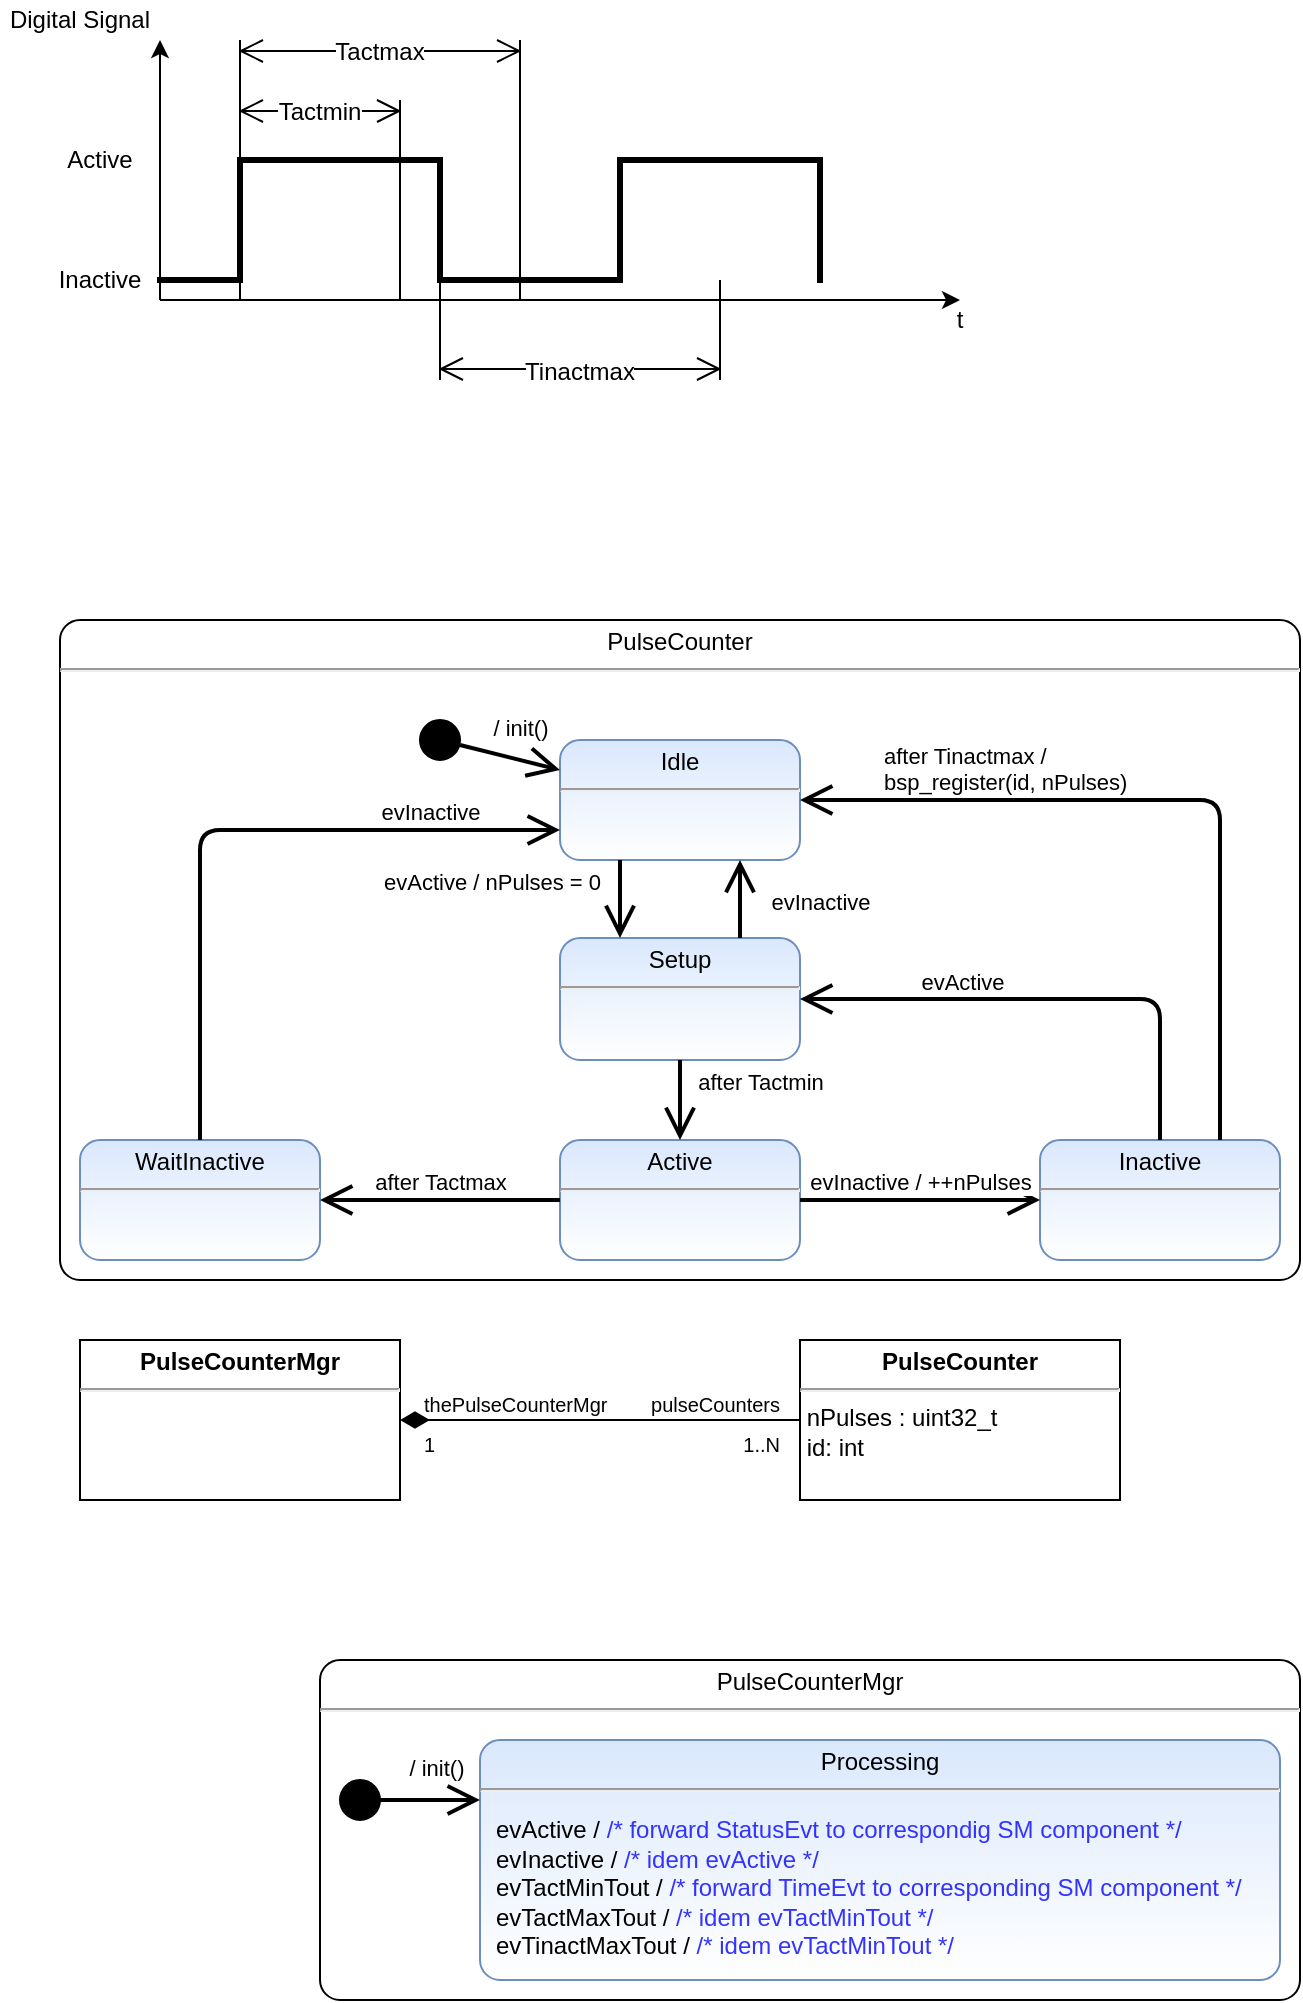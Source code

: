 <mxfile version="13.0.3" type="device" pages="2"><diagram id="6TqbDWIQQRtX0uS8JpAb" name="PulseCounter-Statemachine"><mxGraphModel dx="1102" dy="552" grid="1" gridSize="10" guides="1" tooltips="1" connect="1" arrows="1" fold="1" page="1" pageScale="1" pageWidth="850" pageHeight="1100" math="0" shadow="0"><root><mxCell id="0"/><mxCell id="1" parent="0"/><mxCell id="DSSY3M9oJ26Wfj2_ejqq-8" value="&lt;p style=&quot;margin: 0px ; margin-top: 4px ; text-align: center&quot;&gt;PulseCounterMgr&lt;/p&gt;&lt;hr&gt;&lt;p&gt;&lt;/p&gt;&lt;p style=&quot;margin: 0px ; margin-left: 8px ; text-align: left&quot;&gt;&lt;br&gt;&lt;/p&gt;" style="shape=mxgraph.sysml.simpleState;html=1;overflow=fill;whiteSpace=wrap;align=center;strokeWidth=1;fillColor=#ffffff;" parent="1" vertex="1"><mxGeometry x="160" y="840" width="490" height="170" as="geometry"/></mxCell><mxCell id="6n6SnR56SyumKPecpUVf-60" value="&lt;p style=&quot;margin: 0px ; margin-top: 4px ; text-align: center&quot;&gt;PulseCounter&lt;/p&gt;&lt;hr&gt;&lt;p&gt;&lt;/p&gt;&lt;p style=&quot;margin: 0px ; margin-left: 8px ; text-align: left&quot;&gt;&lt;br&gt;&lt;/p&gt;" style="shape=mxgraph.sysml.simpleState;html=1;overflow=fill;whiteSpace=wrap;align=center;strokeWidth=1;" parent="1" vertex="1"><mxGeometry x="30" y="320" width="620" height="330" as="geometry"/></mxCell><mxCell id="6n6SnR56SyumKPecpUVf-1" value="&lt;p style=&quot;margin: 0px ; margin-top: 4px ; text-align: center&quot;&gt;Idle&lt;/p&gt;&lt;hr&gt;&lt;p&gt;&lt;/p&gt;&lt;p style=&quot;margin: 0px ; margin-left: 8px ; text-align: left&quot;&gt;&lt;br&gt;&lt;/p&gt;" style="shape=mxgraph.sysml.simpleState;html=1;overflow=fill;whiteSpace=wrap;align=center;fillColor=#dae8fc;strokeColor=#6c8ebf;gradientColor=#ffffff;" parent="1" vertex="1"><mxGeometry x="280" y="380" width="120" height="60" as="geometry"/></mxCell><mxCell id="6n6SnR56SyumKPecpUVf-2" value="" style="endArrow=classic;html=1;" parent="1" edge="1"><mxGeometry width="50" height="50" relative="1" as="geometry"><mxPoint x="80" y="160" as="sourcePoint"/><mxPoint x="480" y="160" as="targetPoint"/></mxGeometry></mxCell><mxCell id="6n6SnR56SyumKPecpUVf-3" value="" style="edgeStyle=elbowEdgeStyle;elbow=vertical;endArrow=classic;html=1;" parent="1" edge="1"><mxGeometry width="50" height="50" relative="1" as="geometry"><mxPoint x="80" y="160" as="sourcePoint"/><mxPoint x="80" y="30" as="targetPoint"/></mxGeometry></mxCell><mxCell id="6n6SnR56SyumKPecpUVf-24" value="Tactmin" style="shape=dimension;direction=west;whiteSpace=wrap;html=1;align=center;points=[];verticalAlign=top;spacingTop=-8;labelBackgroundColor=#ffffff" parent="1" vertex="1"><mxGeometry x="120" y="60" width="80" height="100" as="geometry"/></mxCell><mxCell id="6n6SnR56SyumKPecpUVf-26" value="Tactmax" style="shape=dimension;direction=west;whiteSpace=wrap;html=1;align=center;points=[];verticalAlign=top;spacingTop=-8;labelBackgroundColor=#ffffff" parent="1" vertex="1"><mxGeometry x="120" y="30" width="140" height="130" as="geometry"/></mxCell><mxCell id="6n6SnR56SyumKPecpUVf-32" value="" style="shape=partialRectangle;whiteSpace=wrap;html=1;top=0;left=0;fillColor=none;strokeWidth=3;" parent="1" vertex="1"><mxGeometry x="80" y="90" width="40" height="60" as="geometry"/></mxCell><mxCell id="6n6SnR56SyumKPecpUVf-33" value="" style="shape=partialRectangle;whiteSpace=wrap;html=1;top=0;left=0;fillColor=none;strokeWidth=3;flipH=1;direction=west;" parent="1" vertex="1"><mxGeometry x="120" y="90" width="100" height="60" as="geometry"/></mxCell><mxCell id="6n6SnR56SyumKPecpUVf-34" value="" style="shape=partialRectangle;whiteSpace=wrap;html=1;top=0;left=0;fillColor=none;strokeWidth=3;" parent="1" vertex="1"><mxGeometry x="220" y="90" width="90" height="60" as="geometry"/></mxCell><mxCell id="6n6SnR56SyumKPecpUVf-35" value="" style="shape=partialRectangle;whiteSpace=wrap;html=1;top=0;left=0;fillColor=none;strokeWidth=3;flipH=1;direction=west;" parent="1" vertex="1"><mxGeometry x="310" y="90" width="100" height="60" as="geometry"/></mxCell><mxCell id="6n6SnR56SyumKPecpUVf-36" value="Tinactmax" style="shape=dimension;whiteSpace=wrap;html=1;align=center;points=[];verticalAlign=bottom;spacingBottom=-5;labelBackgroundColor=#ffffff;strokeWidth=1;" parent="1" vertex="1"><mxGeometry x="220" y="150" width="140" height="50" as="geometry"/></mxCell><mxCell id="6n6SnR56SyumKPecpUVf-37" value="Digital Signal" style="text;html=1;strokeColor=none;fillColor=none;align=center;verticalAlign=middle;whiteSpace=wrap;rounded=0;" parent="1" vertex="1"><mxGeometry y="10" width="80" height="20" as="geometry"/></mxCell><mxCell id="6n6SnR56SyumKPecpUVf-38" value="t" style="text;html=1;strokeColor=none;fillColor=none;align=center;verticalAlign=middle;whiteSpace=wrap;rounded=0;" parent="1" vertex="1"><mxGeometry x="460" y="160" width="40" height="20" as="geometry"/></mxCell><mxCell id="6n6SnR56SyumKPecpUVf-39" value="&lt;p style=&quot;margin: 0px ; margin-top: 4px ; text-align: center&quot;&gt;Setup&lt;/p&gt;&lt;hr&gt;&lt;p&gt;&lt;/p&gt;&lt;p style=&quot;margin: 0px ; margin-left: 8px ; text-align: left&quot;&gt;&lt;br&gt;&lt;/p&gt;" style="shape=mxgraph.sysml.simpleState;html=1;overflow=fill;whiteSpace=wrap;align=center;fillColor=#dae8fc;strokeColor=#6c8ebf;gradientColor=#ffffff;" parent="1" vertex="1"><mxGeometry x="280" y="479" width="120" height="61" as="geometry"/></mxCell><mxCell id="6n6SnR56SyumKPecpUVf-40" value="evActive&amp;nbsp;/ nPulses = 0" style="edgeStyle=none;html=1;endArrow=open;endSize=12;strokeWidth=2;verticalAlign=bottom;entryX=0.25;entryY=0;entryDx=0;entryDy=0;entryPerimeter=0;align=left;exitX=0.25;exitY=1;exitDx=0;exitDy=0;exitPerimeter=0;" parent="1" source="6n6SnR56SyumKPecpUVf-1" target="6n6SnR56SyumKPecpUVf-39" edge="1"><mxGeometry x="0.026" y="-120" width="160" relative="1" as="geometry"><mxPoint x="310" y="400" as="sourcePoint"/><mxPoint x="500" y="400" as="targetPoint"/><mxPoint as="offset"/></mxGeometry></mxCell><mxCell id="6n6SnR56SyumKPecpUVf-41" value="" style="shape=ellipse;html=1;fillColor=#000000;fontSize=18;fontColor=#ffffff;strokeWidth=1;" parent="1" vertex="1"><mxGeometry x="210" y="370" width="20" height="20" as="geometry"/></mxCell><mxCell id="6n6SnR56SyumKPecpUVf-43" value="/ init()" style="edgeStyle=none;html=1;endArrow=open;endSize=12;strokeWidth=2;verticalAlign=bottom;entryX=0;entryY=0.25;entryDx=0;entryDy=0;entryPerimeter=0;" parent="1" source="6n6SnR56SyumKPecpUVf-41" target="6n6SnR56SyumKPecpUVf-1" edge="1"><mxGeometry x="0.129" y="7" width="160" relative="1" as="geometry"><mxPoint x="350" y="450" as="sourcePoint"/><mxPoint x="350" y="530" as="targetPoint"/><mxPoint as="offset"/></mxGeometry></mxCell><mxCell id="6n6SnR56SyumKPecpUVf-46" value="evInactive" style="edgeStyle=none;html=1;endArrow=open;endSize=12;strokeWidth=2;verticalAlign=bottom;entryX=0.75;entryY=1;entryDx=0;entryDy=0;entryPerimeter=0;exitX=0.75;exitY=0;exitDx=0;exitDy=0;exitPerimeter=0;" parent="1" source="6n6SnR56SyumKPecpUVf-39" target="6n6SnR56SyumKPecpUVf-1" edge="1"><mxGeometry x="1" y="50" width="160" relative="1" as="geometry"><mxPoint x="320" y="410" as="sourcePoint"/><mxPoint x="320" y="490" as="targetPoint"/><Array as="points"><mxPoint x="370" y="440"/></Array><mxPoint x="40" y="30" as="offset"/></mxGeometry></mxCell><mxCell id="6n6SnR56SyumKPecpUVf-47" value="Active" style="text;html=1;strokeColor=none;fillColor=none;align=center;verticalAlign=middle;whiteSpace=wrap;rounded=0;" parent="1" vertex="1"><mxGeometry x="30" y="80" width="40" height="20" as="geometry"/></mxCell><mxCell id="6n6SnR56SyumKPecpUVf-48" value="Inactive" style="text;html=1;strokeColor=none;fillColor=none;align=center;verticalAlign=middle;whiteSpace=wrap;rounded=0;" parent="1" vertex="1"><mxGeometry x="30" y="140" width="40" height="20" as="geometry"/></mxCell><mxCell id="6n6SnR56SyumKPecpUVf-49" value="&lt;p style=&quot;margin: 0px ; margin-top: 4px ; text-align: center&quot;&gt;Active&lt;/p&gt;&lt;hr&gt;&lt;p&gt;&lt;/p&gt;&lt;p style=&quot;margin: 0px ; margin-left: 8px ; text-align: left&quot;&gt;&lt;br&gt;&lt;/p&gt;" style="shape=mxgraph.sysml.simpleState;html=1;overflow=fill;whiteSpace=wrap;align=center;fillColor=#dae8fc;strokeColor=#6c8ebf;gradientColor=#ffffff;" parent="1" vertex="1"><mxGeometry x="280" y="580" width="120" height="60" as="geometry"/></mxCell><mxCell id="6n6SnR56SyumKPecpUVf-50" value="after Tactmin" style="edgeStyle=none;html=1;endArrow=open;endSize=12;strokeWidth=2;verticalAlign=bottom;" parent="1" source="6n6SnR56SyumKPecpUVf-39" target="6n6SnR56SyumKPecpUVf-49" edge="1"><mxGeometry y="40" width="160" relative="1" as="geometry"><mxPoint x="339.43" y="561" as="sourcePoint"/><mxPoint x="339.43" y="640" as="targetPoint"/><Array as="points"/><mxPoint as="offset"/></mxGeometry></mxCell><mxCell id="6n6SnR56SyumKPecpUVf-51" value="&lt;p style=&quot;margin: 0px ; margin-top: 4px ; text-align: center&quot;&gt;Inactive&lt;/p&gt;&lt;hr&gt;&lt;p&gt;&lt;/p&gt;&lt;p style=&quot;margin: 0px ; margin-left: 8px ; text-align: left&quot;&gt;&lt;br&gt;&lt;/p&gt;" style="shape=mxgraph.sysml.simpleState;html=1;overflow=fill;whiteSpace=wrap;align=center;fillColor=#dae8fc;strokeColor=#6c8ebf;gradientColor=#ffffff;" parent="1" vertex="1"><mxGeometry x="520" y="580" width="120" height="60" as="geometry"/></mxCell><mxCell id="6n6SnR56SyumKPecpUVf-52" value="evInactive / ++nPulses" style="edgeStyle=none;html=1;endArrow=open;endSize=12;strokeWidth=2;verticalAlign=bottom;entryX=0;entryY=0.5;entryDx=0;entryDy=0;entryPerimeter=0;exitX=1;exitY=0.5;exitDx=0;exitDy=0;exitPerimeter=0;" parent="1" source="6n6SnR56SyumKPecpUVf-49" target="6n6SnR56SyumKPecpUVf-51" edge="1"><mxGeometry width="160" relative="1" as="geometry"><mxPoint x="350" y="569" as="sourcePoint"/><mxPoint x="350" y="650" as="targetPoint"/><Array as="points"/><mxPoint as="offset"/></mxGeometry></mxCell><mxCell id="6n6SnR56SyumKPecpUVf-53" value="evActive" style="edgeStyle=orthogonalEdgeStyle;html=1;endArrow=open;endSize=12;strokeWidth=2;verticalAlign=bottom;entryX=1;entryY=0.5;entryDx=0;entryDy=0;entryPerimeter=0;exitX=0.5;exitY=0;exitDx=0;exitDy=0;exitPerimeter=0;" parent="1" source="6n6SnR56SyumKPecpUVf-51" target="6n6SnR56SyumKPecpUVf-39" edge="1"><mxGeometry x="0.355" width="160" relative="1" as="geometry"><mxPoint x="410" y="690" as="sourcePoint"/><mxPoint x="570" y="690" as="targetPoint"/><mxPoint as="offset"/></mxGeometry></mxCell><mxCell id="6n6SnR56SyumKPecpUVf-54" value="after Tinactmax /&lt;br&gt;bsp_register(id, nPulses)" style="edgeStyle=orthogonalEdgeStyle;html=1;endArrow=open;endSize=12;strokeWidth=2;verticalAlign=bottom;entryX=1;entryY=0.5;entryDx=0;entryDy=0;entryPerimeter=0;exitX=0.75;exitY=0;exitDx=0;exitDy=0;exitPerimeter=0;align=left;" parent="1" source="6n6SnR56SyumKPecpUVf-51" target="6n6SnR56SyumKPecpUVf-1" edge="1"><mxGeometry x="0.789" width="160" relative="1" as="geometry"><mxPoint x="630" y="650" as="sourcePoint"/><mxPoint x="410" y="529" as="targetPoint"/><mxPoint as="offset"/></mxGeometry></mxCell><mxCell id="6n6SnR56SyumKPecpUVf-55" value="&lt;p style=&quot;margin: 0px ; margin-top: 4px ; text-align: center&quot;&gt;WaitInactive&lt;/p&gt;&lt;hr&gt;&lt;p&gt;&lt;/p&gt;&lt;p style=&quot;margin: 0px ; margin-left: 8px ; text-align: left&quot;&gt;&lt;br&gt;&lt;/p&gt;" style="shape=mxgraph.sysml.simpleState;html=1;overflow=fill;whiteSpace=wrap;align=center;fillColor=#dae8fc;strokeColor=#6c8ebf;gradientColor=#ffffff;" parent="1" vertex="1"><mxGeometry x="40" y="580" width="120" height="60" as="geometry"/></mxCell><mxCell id="6n6SnR56SyumKPecpUVf-56" value="after Tactmax" style="edgeStyle=none;html=1;endArrow=open;endSize=12;strokeWidth=2;verticalAlign=bottom;exitX=0;exitY=0.5;exitDx=0;exitDy=0;exitPerimeter=0;" parent="1" source="6n6SnR56SyumKPecpUVf-49" target="6n6SnR56SyumKPecpUVf-55" edge="1"><mxGeometry width="160" relative="1" as="geometry"><mxPoint x="410" y="690" as="sourcePoint"/><mxPoint x="160" y="680" as="targetPoint"/><Array as="points"/></mxGeometry></mxCell><mxCell id="6n6SnR56SyumKPecpUVf-58" value="evInactive" style="edgeStyle=orthogonalEdgeStyle;html=1;endArrow=open;endSize=12;strokeWidth=2;verticalAlign=bottom;entryX=0;entryY=0.75;entryDx=0;entryDy=0;entryPerimeter=0;exitX=0.5;exitY=0;exitDx=0;exitDy=0;exitPerimeter=0;" parent="1" source="6n6SnR56SyumKPecpUVf-55" target="6n6SnR56SyumKPecpUVf-1" edge="1"><mxGeometry x="0.609" width="160" relative="1" as="geometry"><mxPoint x="630" y="660" as="sourcePoint"/><mxPoint x="420" y="380" as="targetPoint"/><mxPoint as="offset"/><Array as="points"><mxPoint x="100" y="425"/></Array></mxGeometry></mxCell><mxCell id="lw77oBAOJSq2TzWZtsgS-15" value="&lt;p style=&quot;margin: 0px ; margin-top: 4px ; text-align: center&quot;&gt;&lt;b&gt;PulseCounterMgr&lt;/b&gt;&lt;/p&gt;&lt;hr&gt;&lt;p style=&quot;font-size: 10px ; margin: 0px ; text-align: center&quot;&gt;&lt;/p&gt;&lt;p style=&quot;text-align: left ; font-size: 10px ; margin: 0px&quot;&gt;&lt;br&gt;&lt;/p&gt;" style="shape=rect;html=1;overflow=fill;whiteSpace=wrap;" parent="1" vertex="1"><mxGeometry x="40" y="680" width="160" height="80" as="geometry"/></mxCell><mxCell id="lw77oBAOJSq2TzWZtsgS-16" value="&lt;p style=&quot;margin: 0px ; margin-top: 4px ; text-align: center&quot;&gt;&lt;b&gt;PulseCounter&lt;/b&gt;&lt;/p&gt;&lt;hr&gt;&lt;p style=&quot;font-size: 10px ; margin: 0px ; text-align: center&quot;&gt;&lt;/p&gt;&lt;p style=&quot;text-align: left ; font-size: 10px ; margin: 0px&quot;&gt;&lt;span style=&quot;font-size: 12px&quot;&gt;&amp;nbsp;nPulses : uint32_t&lt;/span&gt;&lt;br&gt;&lt;/p&gt;&lt;p style=&quot;text-align: left ; margin: 0px&quot;&gt;&amp;nbsp;id: int&lt;/p&gt;" style="shape=rect;html=1;overflow=fill;whiteSpace=wrap;" parent="1" vertex="1"><mxGeometry x="400" y="680" width="160" height="80" as="geometry"/></mxCell><mxCell id="lw77oBAOJSq2TzWZtsgS-20" value="" style="verticalAlign=bottom;html=1;endArrow=none;edgeStyle=orthogonalEdgeStyle;startFill=1;startSize=12;startArrow=diamondThin;exitX=1;exitY=0.5;exitDx=0;exitDy=0;entryX=0;entryY=0.5;entryDx=0;entryDy=0;" parent="1" source="lw77oBAOJSq2TzWZtsgS-15" target="lw77oBAOJSq2TzWZtsgS-16" edge="1"><mxGeometry relative="1" as="geometry"><mxPoint x="210" y="719.66" as="sourcePoint"/><mxPoint x="460" y="719.66" as="targetPoint"/></mxGeometry></mxCell><mxCell id="lw77oBAOJSq2TzWZtsgS-21" value="1" style="resizable=0;html=1;align=left;verticalAlign=top;labelBackgroundColor=none;fontSize=10" parent="lw77oBAOJSq2TzWZtsgS-20" connectable="0" vertex="1"><mxGeometry x="-0.9" relative="1" as="geometry"/></mxCell><mxCell id="lw77oBAOJSq2TzWZtsgS-22" value="&lt;span style=&quot;text-align: center ; background-color: rgb(255 , 255 , 255)&quot;&gt;thePulseCounterMgr&lt;/span&gt;" style="resizable=0;html=1;align=left;verticalAlign=bottom;labelBackgroundColor=none;fontSize=10" parent="lw77oBAOJSq2TzWZtsgS-20" connectable="0" vertex="1"><mxGeometry x="-0.9" relative="1" as="geometry"/></mxCell><mxCell id="lw77oBAOJSq2TzWZtsgS-23" value="1..N" style="resizable=0;html=1;align=right;verticalAlign=top;labelBackgroundColor=none;fontSize=10" parent="lw77oBAOJSq2TzWZtsgS-20" connectable="0" vertex="1"><mxGeometry x="0.9" relative="1" as="geometry"/></mxCell><mxCell id="lw77oBAOJSq2TzWZtsgS-24" value="pulseCounters" style="resizable=0;html=1;align=right;verticalAlign=bottom;labelBackgroundColor=none;fontSize=10" parent="lw77oBAOJSq2TzWZtsgS-20" connectable="0" vertex="1"><mxGeometry x="0.9" relative="1" as="geometry"/></mxCell><mxCell id="DSSY3M9oJ26Wfj2_ejqq-4" value="&lt;p style=&quot;margin: 4px 0px 0px ; text-align: center&quot;&gt;Processing&lt;/p&gt;&lt;hr&gt;&lt;p&gt;&lt;/p&gt;&lt;p style=&quot;margin: 0px 0px 0px 8px ; text-align: left&quot;&gt;evActive / &lt;font color=&quot;#3333ff&quot;&gt;/* forward StatusEvt to correspondig SM component */&lt;/font&gt;&lt;/p&gt;&lt;p style=&quot;text-align: left ; margin: 0px 0px 0px 8px&quot;&gt;evInactive / &lt;font color=&quot;#3333ff&quot;&gt;/* idem evActive */&lt;/font&gt;&lt;br&gt;&lt;/p&gt;&lt;p style=&quot;margin: 0px 0px 0px 8px ; text-align: left&quot;&gt;evTactMinTout / &lt;font color=&quot;#3333ff&quot;&gt;/* forward TimeEvt to corresponding SM component */&lt;/font&gt;&lt;br&gt;&lt;/p&gt;&lt;p style=&quot;margin: 0px 0px 0px 8px ; text-align: left&quot;&gt;evTactMaxTout / &lt;font color=&quot;#3333ff&quot;&gt;/* idem evTactMinTout */&lt;/font&gt;&lt;br&gt;&lt;/p&gt;&lt;p style=&quot;margin: 0px 0px 0px 8px ; text-align: left&quot;&gt;evTinactMaxTout / &lt;font color=&quot;#3333ff&quot;&gt;/* idem evTactMinTout */&lt;/font&gt;&lt;br&gt;&lt;/p&gt;" style="shape=mxgraph.sysml.simpleState;html=1;overflow=fill;whiteSpace=wrap;align=center;fillColor=#dae8fc;strokeColor=#6c8ebf;gradientColor=#ffffff;" parent="1" vertex="1"><mxGeometry x="240" y="880" width="400" height="120" as="geometry"/></mxCell><mxCell id="DSSY3M9oJ26Wfj2_ejqq-5" value="" style="shape=ellipse;html=1;fillColor=#000000;fontSize=18;fontColor=#ffffff;strokeWidth=1;" parent="1" vertex="1"><mxGeometry x="170" y="900" width="20" height="20" as="geometry"/></mxCell><mxCell id="DSSY3M9oJ26Wfj2_ejqq-6" value="/ init()" style="edgeStyle=none;html=1;endArrow=open;endSize=12;strokeWidth=2;verticalAlign=bottom;entryX=0;entryY=0.25;entryDx=0;entryDy=0;entryPerimeter=0;" parent="1" source="DSSY3M9oJ26Wfj2_ejqq-5" target="DSSY3M9oJ26Wfj2_ejqq-4" edge="1"><mxGeometry x="0.129" y="7" width="160" relative="1" as="geometry"><mxPoint x="310" y="950" as="sourcePoint"/><mxPoint x="310" y="1030" as="targetPoint"/><mxPoint as="offset"/></mxGeometry></mxCell></root></mxGraphModel></diagram><diagram id="-aDMln-a6IuQxYSQYJCq" name="Alternatives"><mxGraphModel dx="1102" dy="552" grid="1" gridSize="10" guides="1" tooltips="1" connect="1" arrows="1" fold="1" page="1" pageScale="1" pageWidth="850" pageHeight="1100" math="0" shadow="0"><root><mxCell id="98baoHH9dIMcyC7SsvjQ-0"/><mxCell id="98baoHH9dIMcyC7SsvjQ-1" parent="98baoHH9dIMcyC7SsvjQ-0"/><mxCell id="f0vs336PsuSQ6r5JPRuT-18" value="&lt;p style=&quot;margin: 0px ; margin-top: 4px ; text-align: center&quot;&gt;PulseCounter N - 1&lt;/p&gt;&lt;hr&gt;&lt;p&gt;&lt;/p&gt;&lt;p style=&quot;margin: 0px ; margin-left: 8px ; text-align: left&quot;&gt;&lt;br&gt;&lt;/p&gt;" style="shape=mxgraph.sysml.simpleState;html=1;overflow=fill;whiteSpace=wrap;align=center;strokeWidth=1;" vertex="1" parent="98baoHH9dIMcyC7SsvjQ-1"><mxGeometry x="120" y="200" width="620" height="330" as="geometry"/></mxCell><mxCell id="f0vs336PsuSQ6r5JPRuT-16" value="&lt;p style=&quot;margin: 0px ; margin-top: 4px ; text-align: center&quot;&gt;PulseCounter ...&lt;/p&gt;&lt;hr&gt;&lt;p&gt;&lt;/p&gt;&lt;p style=&quot;margin: 0px ; margin-left: 8px ; text-align: left&quot;&gt;&lt;br&gt;&lt;/p&gt;" style="shape=mxgraph.sysml.simpleState;html=1;overflow=fill;whiteSpace=wrap;align=center;strokeWidth=1;" vertex="1" parent="98baoHH9dIMcyC7SsvjQ-1"><mxGeometry x="80" y="240" width="620" height="330" as="geometry"/></mxCell><mxCell id="f0vs336PsuSQ6r5JPRuT-0" value="&lt;p style=&quot;margin: 0px ; margin-top: 4px ; text-align: center&quot;&gt;PulseCounter 0&lt;/p&gt;&lt;hr&gt;&lt;p&gt;&lt;/p&gt;&lt;p style=&quot;margin: 0px ; margin-left: 8px ; text-align: left&quot;&gt;&lt;br&gt;&lt;/p&gt;" style="shape=mxgraph.sysml.simpleState;html=1;overflow=fill;whiteSpace=wrap;align=center;strokeWidth=1;" vertex="1" parent="98baoHH9dIMcyC7SsvjQ-1"><mxGeometry x="40" y="280" width="620" height="330" as="geometry"/></mxCell><mxCell id="f0vs336PsuSQ6r5JPRuT-1" value="&lt;p style=&quot;margin: 0px ; margin-top: 4px ; text-align: center&quot;&gt;Idle&lt;/p&gt;&lt;hr&gt;&lt;p&gt;&lt;/p&gt;&lt;p style=&quot;margin: 0px ; margin-left: 8px ; text-align: left&quot;&gt;&lt;br&gt;&lt;/p&gt;" style="shape=mxgraph.sysml.simpleState;html=1;overflow=fill;whiteSpace=wrap;align=center;fillColor=#dae8fc;strokeColor=#6c8ebf;gradientColor=#ffffff;" vertex="1" parent="98baoHH9dIMcyC7SsvjQ-1"><mxGeometry x="290" y="340" width="120" height="60" as="geometry"/></mxCell><mxCell id="f0vs336PsuSQ6r5JPRuT-2" value="&lt;p style=&quot;margin: 0px ; margin-top: 4px ; text-align: center&quot;&gt;Setup&lt;/p&gt;&lt;hr&gt;&lt;p&gt;&lt;/p&gt;&lt;p style=&quot;margin: 0px ; margin-left: 8px ; text-align: left&quot;&gt;&lt;br&gt;&lt;/p&gt;" style="shape=mxgraph.sysml.simpleState;html=1;overflow=fill;whiteSpace=wrap;align=center;fillColor=#dae8fc;strokeColor=#6c8ebf;gradientColor=#ffffff;" vertex="1" parent="98baoHH9dIMcyC7SsvjQ-1"><mxGeometry x="290" y="439" width="120" height="61" as="geometry"/></mxCell><mxCell id="f0vs336PsuSQ6r5JPRuT-3" value="evActive&amp;nbsp;/ nPulses = 0" style="edgeStyle=none;html=1;endArrow=open;endSize=12;strokeWidth=2;verticalAlign=bottom;entryX=0.25;entryY=0;entryDx=0;entryDy=0;entryPerimeter=0;align=left;exitX=0.25;exitY=1;exitDx=0;exitDy=0;exitPerimeter=0;" edge="1" parent="98baoHH9dIMcyC7SsvjQ-1" source="f0vs336PsuSQ6r5JPRuT-1" target="f0vs336PsuSQ6r5JPRuT-2"><mxGeometry x="0.026" y="-120" width="160" relative="1" as="geometry"><mxPoint x="320" y="360" as="sourcePoint"/><mxPoint x="510" y="360" as="targetPoint"/><mxPoint as="offset"/></mxGeometry></mxCell><mxCell id="f0vs336PsuSQ6r5JPRuT-4" value="" style="shape=ellipse;html=1;fillColor=#000000;fontSize=18;fontColor=#ffffff;strokeWidth=1;" vertex="1" parent="98baoHH9dIMcyC7SsvjQ-1"><mxGeometry x="220" y="330" width="20" height="20" as="geometry"/></mxCell><mxCell id="f0vs336PsuSQ6r5JPRuT-5" value="/ init()" style="edgeStyle=none;html=1;endArrow=open;endSize=12;strokeWidth=2;verticalAlign=bottom;entryX=0;entryY=0.25;entryDx=0;entryDy=0;entryPerimeter=0;" edge="1" parent="98baoHH9dIMcyC7SsvjQ-1" source="f0vs336PsuSQ6r5JPRuT-4" target="f0vs336PsuSQ6r5JPRuT-1"><mxGeometry x="0.129" y="7" width="160" relative="1" as="geometry"><mxPoint x="360" y="410" as="sourcePoint"/><mxPoint x="360" y="490" as="targetPoint"/><mxPoint as="offset"/></mxGeometry></mxCell><mxCell id="f0vs336PsuSQ6r5JPRuT-6" value="evInactive" style="edgeStyle=none;html=1;endArrow=open;endSize=12;strokeWidth=2;verticalAlign=bottom;entryX=0.75;entryY=1;entryDx=0;entryDy=0;entryPerimeter=0;exitX=0.75;exitY=0;exitDx=0;exitDy=0;exitPerimeter=0;" edge="1" parent="98baoHH9dIMcyC7SsvjQ-1" source="f0vs336PsuSQ6r5JPRuT-2" target="f0vs336PsuSQ6r5JPRuT-1"><mxGeometry x="1" y="50" width="160" relative="1" as="geometry"><mxPoint x="330" y="370" as="sourcePoint"/><mxPoint x="330" y="450" as="targetPoint"/><Array as="points"><mxPoint x="380" y="400"/></Array><mxPoint x="40" y="30" as="offset"/></mxGeometry></mxCell><mxCell id="f0vs336PsuSQ6r5JPRuT-7" value="&lt;p style=&quot;margin: 0px ; margin-top: 4px ; text-align: center&quot;&gt;Active&lt;/p&gt;&lt;hr&gt;&lt;p&gt;&lt;/p&gt;&lt;p style=&quot;margin: 0px ; margin-left: 8px ; text-align: left&quot;&gt;&lt;br&gt;&lt;/p&gt;" style="shape=mxgraph.sysml.simpleState;html=1;overflow=fill;whiteSpace=wrap;align=center;fillColor=#dae8fc;strokeColor=#6c8ebf;gradientColor=#ffffff;" vertex="1" parent="98baoHH9dIMcyC7SsvjQ-1"><mxGeometry x="290" y="540" width="120" height="60" as="geometry"/></mxCell><mxCell id="f0vs336PsuSQ6r5JPRuT-8" value="after Tactmin" style="edgeStyle=none;html=1;endArrow=open;endSize=12;strokeWidth=2;verticalAlign=bottom;" edge="1" parent="98baoHH9dIMcyC7SsvjQ-1" source="f0vs336PsuSQ6r5JPRuT-2" target="f0vs336PsuSQ6r5JPRuT-7"><mxGeometry y="40" width="160" relative="1" as="geometry"><mxPoint x="349.43" y="521" as="sourcePoint"/><mxPoint x="349.43" y="600" as="targetPoint"/><Array as="points"/><mxPoint as="offset"/></mxGeometry></mxCell><mxCell id="f0vs336PsuSQ6r5JPRuT-9" value="&lt;p style=&quot;margin: 0px ; margin-top: 4px ; text-align: center&quot;&gt;Inactive&lt;/p&gt;&lt;hr&gt;&lt;p&gt;&lt;/p&gt;&lt;p style=&quot;margin: 0px ; margin-left: 8px ; text-align: left&quot;&gt;&lt;br&gt;&lt;/p&gt;" style="shape=mxgraph.sysml.simpleState;html=1;overflow=fill;whiteSpace=wrap;align=center;fillColor=#dae8fc;strokeColor=#6c8ebf;gradientColor=#ffffff;" vertex="1" parent="98baoHH9dIMcyC7SsvjQ-1"><mxGeometry x="530" y="540" width="120" height="60" as="geometry"/></mxCell><mxCell id="f0vs336PsuSQ6r5JPRuT-10" value="evInactive / ++nPulses" style="edgeStyle=none;html=1;endArrow=open;endSize=12;strokeWidth=2;verticalAlign=bottom;entryX=0;entryY=0.5;entryDx=0;entryDy=0;entryPerimeter=0;exitX=1;exitY=0.5;exitDx=0;exitDy=0;exitPerimeter=0;" edge="1" parent="98baoHH9dIMcyC7SsvjQ-1" source="f0vs336PsuSQ6r5JPRuT-7" target="f0vs336PsuSQ6r5JPRuT-9"><mxGeometry width="160" relative="1" as="geometry"><mxPoint x="360" y="529" as="sourcePoint"/><mxPoint x="360" y="610" as="targetPoint"/><Array as="points"/><mxPoint as="offset"/></mxGeometry></mxCell><mxCell id="f0vs336PsuSQ6r5JPRuT-11" value="evActive" style="edgeStyle=orthogonalEdgeStyle;html=1;endArrow=open;endSize=12;strokeWidth=2;verticalAlign=bottom;entryX=1;entryY=0.5;entryDx=0;entryDy=0;entryPerimeter=0;exitX=0.5;exitY=0;exitDx=0;exitDy=0;exitPerimeter=0;" edge="1" parent="98baoHH9dIMcyC7SsvjQ-1" source="f0vs336PsuSQ6r5JPRuT-9" target="f0vs336PsuSQ6r5JPRuT-2"><mxGeometry x="0.355" width="160" relative="1" as="geometry"><mxPoint x="420" y="650" as="sourcePoint"/><mxPoint x="580" y="650" as="targetPoint"/><mxPoint as="offset"/></mxGeometry></mxCell><mxCell id="f0vs336PsuSQ6r5JPRuT-12" value="after Tinactmax /&lt;br&gt;bsp_register(id, nPulses)" style="edgeStyle=orthogonalEdgeStyle;html=1;endArrow=open;endSize=12;strokeWidth=2;verticalAlign=bottom;entryX=1;entryY=0.5;entryDx=0;entryDy=0;entryPerimeter=0;exitX=0.75;exitY=0;exitDx=0;exitDy=0;exitPerimeter=0;align=left;" edge="1" parent="98baoHH9dIMcyC7SsvjQ-1" source="f0vs336PsuSQ6r5JPRuT-9" target="f0vs336PsuSQ6r5JPRuT-1"><mxGeometry x="0.789" width="160" relative="1" as="geometry"><mxPoint x="640" y="610" as="sourcePoint"/><mxPoint x="420" y="489" as="targetPoint"/><mxPoint as="offset"/></mxGeometry></mxCell><mxCell id="f0vs336PsuSQ6r5JPRuT-13" value="&lt;p style=&quot;margin: 0px ; margin-top: 4px ; text-align: center&quot;&gt;WaitInactive&lt;/p&gt;&lt;hr&gt;&lt;p&gt;&lt;/p&gt;&lt;p style=&quot;margin: 0px ; margin-left: 8px ; text-align: left&quot;&gt;&lt;br&gt;&lt;/p&gt;" style="shape=mxgraph.sysml.simpleState;html=1;overflow=fill;whiteSpace=wrap;align=center;fillColor=#dae8fc;strokeColor=#6c8ebf;gradientColor=#ffffff;" vertex="1" parent="98baoHH9dIMcyC7SsvjQ-1"><mxGeometry x="50" y="540" width="120" height="60" as="geometry"/></mxCell><mxCell id="f0vs336PsuSQ6r5JPRuT-14" value="after Tactmax" style="edgeStyle=none;html=1;endArrow=open;endSize=12;strokeWidth=2;verticalAlign=bottom;exitX=0;exitY=0.5;exitDx=0;exitDy=0;exitPerimeter=0;" edge="1" parent="98baoHH9dIMcyC7SsvjQ-1" source="f0vs336PsuSQ6r5JPRuT-7" target="f0vs336PsuSQ6r5JPRuT-13"><mxGeometry width="160" relative="1" as="geometry"><mxPoint x="420" y="650" as="sourcePoint"/><mxPoint x="170" y="640" as="targetPoint"/><Array as="points"/></mxGeometry></mxCell><mxCell id="f0vs336PsuSQ6r5JPRuT-15" value="evInactive" style="edgeStyle=orthogonalEdgeStyle;html=1;endArrow=open;endSize=12;strokeWidth=2;verticalAlign=bottom;entryX=0;entryY=0.75;entryDx=0;entryDy=0;entryPerimeter=0;exitX=0.5;exitY=0;exitDx=0;exitDy=0;exitPerimeter=0;" edge="1" parent="98baoHH9dIMcyC7SsvjQ-1" source="f0vs336PsuSQ6r5JPRuT-13" target="f0vs336PsuSQ6r5JPRuT-1"><mxGeometry x="0.609" width="160" relative="1" as="geometry"><mxPoint x="640" y="620" as="sourcePoint"/><mxPoint x="430" y="340" as="targetPoint"/><mxPoint as="offset"/><Array as="points"><mxPoint x="110" y="385"/></Array></mxGeometry></mxCell></root></mxGraphModel></diagram></mxfile>